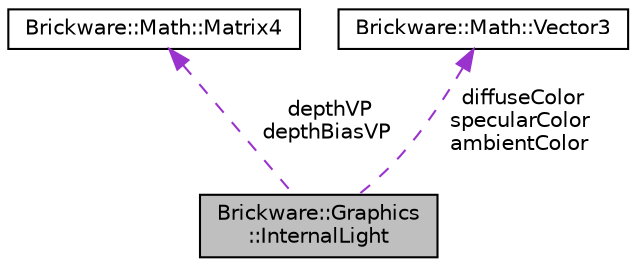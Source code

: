 digraph "Brickware::Graphics::InternalLight"
{
  edge [fontname="Helvetica",fontsize="10",labelfontname="Helvetica",labelfontsize="10"];
  node [fontname="Helvetica",fontsize="10",shape=record];
  Node1 [label="Brickware::Graphics\l::InternalLight",height=0.2,width=0.4,color="black", fillcolor="grey75", style="filled", fontcolor="black"];
  Node2 -> Node1 [dir="back",color="darkorchid3",fontsize="10",style="dashed",label=" depthVP\ndepthBiasVP" ];
  Node2 [label="Brickware::Math::Matrix4",height=0.2,width=0.4,color="black", fillcolor="white", style="filled",URL="$classBrickware_1_1Math_1_1Matrix4.html"];
  Node3 -> Node1 [dir="back",color="darkorchid3",fontsize="10",style="dashed",label=" diffuseColor\nspecularColor\nambientColor" ];
  Node3 [label="Brickware::Math::Vector3",height=0.2,width=0.4,color="black", fillcolor="white", style="filled",URL="$classBrickware_1_1Math_1_1Vector3.html"];
}
